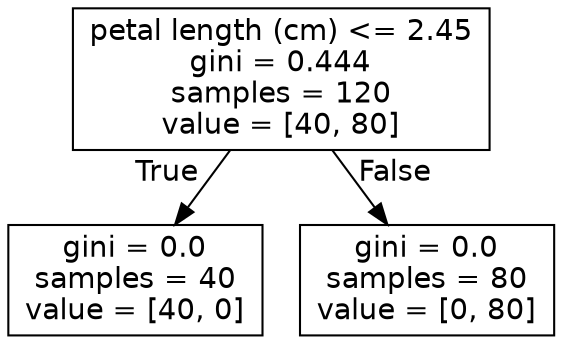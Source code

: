 digraph Tree {
node [shape=box, fontname="helvetica"] ;
edge [fontname="helvetica"] ;
0 [label="petal length (cm) <= 2.45\ngini = 0.444\nsamples = 120\nvalue = [40, 80]"] ;
1 [label="gini = 0.0\nsamples = 40\nvalue = [40, 0]"] ;
0 -> 1 [labeldistance=2.5, labelangle=45, headlabel="True"] ;
2 [label="gini = 0.0\nsamples = 80\nvalue = [0, 80]"] ;
0 -> 2 [labeldistance=2.5, labelangle=-45, headlabel="False"] ;
}